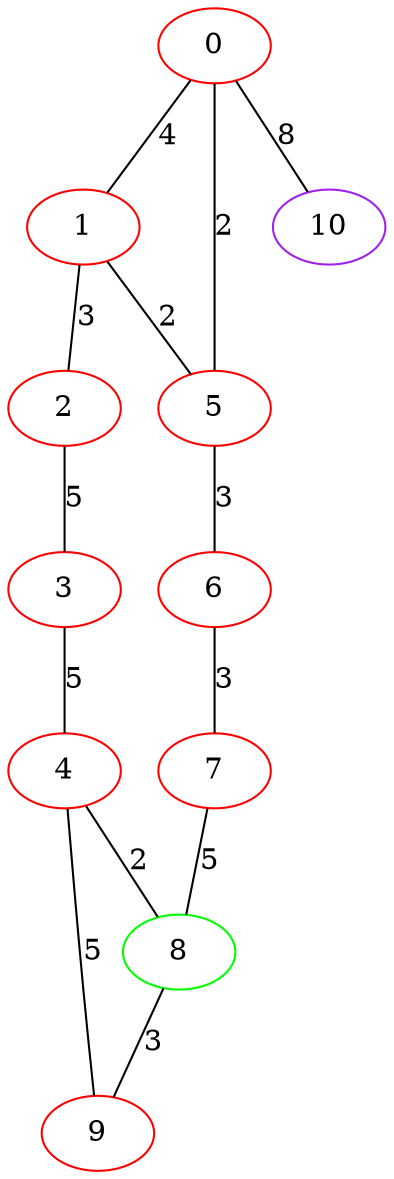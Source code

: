 graph "" {
0 [color=red, weight=1];
1 [color=red, weight=1];
2 [color=red, weight=1];
3 [color=red, weight=1];
4 [color=red, weight=1];
5 [color=red, weight=1];
6 [color=red, weight=1];
7 [color=red, weight=1];
8 [color=green, weight=2];
9 [color=red, weight=1];
10 [color=purple, weight=4];
0 -- 1  [key=0, label=4];
0 -- 10  [key=0, label=8];
0 -- 5  [key=0, label=2];
1 -- 2  [key=0, label=3];
1 -- 5  [key=0, label=2];
2 -- 3  [key=0, label=5];
3 -- 4  [key=0, label=5];
4 -- 8  [key=0, label=2];
4 -- 9  [key=0, label=5];
5 -- 6  [key=0, label=3];
6 -- 7  [key=0, label=3];
7 -- 8  [key=0, label=5];
8 -- 9  [key=0, label=3];
}
